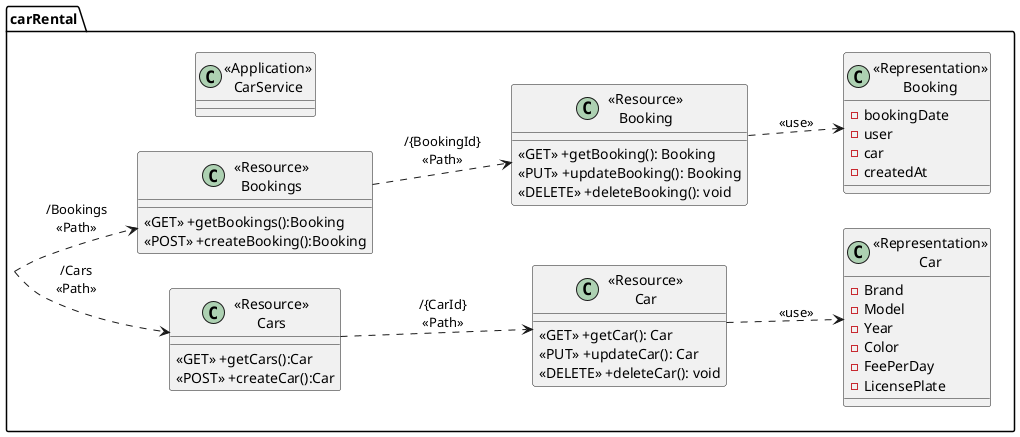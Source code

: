 @startuml 
left to right direction
package "carRental"{
    class "<<Application>>\nCarService" as carRental{}

    class "<<Resource>>\nCars" as ResourceCars{
        <<GET>> +getCars():Car
        <<POST>> +createCar():Car
    }

    class "<<Resource>>\nCar" as ResourceCar {
        <<GET>> +getCar(): Car
        <<PUT>> +updateCar(): Car
        <<DELETE>> +deleteCar(): void
    }

    class "<<Representation>>\nCar" as RepresentationCar {
        -Brand
        -Model
        -Year
        -Color
        -FeePerDay
        -LicensePlate
    }

    '________



    class "<<Resource>>\nBookings" as ResourceBookings{
        <<GET>> +getBookings():Booking
        <<POST>> +createBooking():Booking
    }

    class "<<Resource>>\nBooking" as ResourceBooking {
        <<GET>> +getBooking(): Booking
        <<PUT>> +updateBooking(): Booking
        <<DELETE>> +deleteBooking(): void
    }

    class "<<Representation>>\nBooking" as RepresentationBooking {
        -bookingDate
        -user
        -car
        -createdAt

    }

}

carRental ..> ResourceCars:"/Cars\n<<Path>>"
ResourceCars ..> ResourceCar: "/{CarId}\n<<Path>>"
ResourceCar ..> RepresentationCar: "<<use>>"

carRental ..> ResourceBookings:"/Bookings\n<<Path>>"
ResourceBookings ..> ResourceBooking: "/{BookingId}\n<<Path>>"
ResourceBooking ..> RepresentationBooking: "<<use>>"
@enduml
